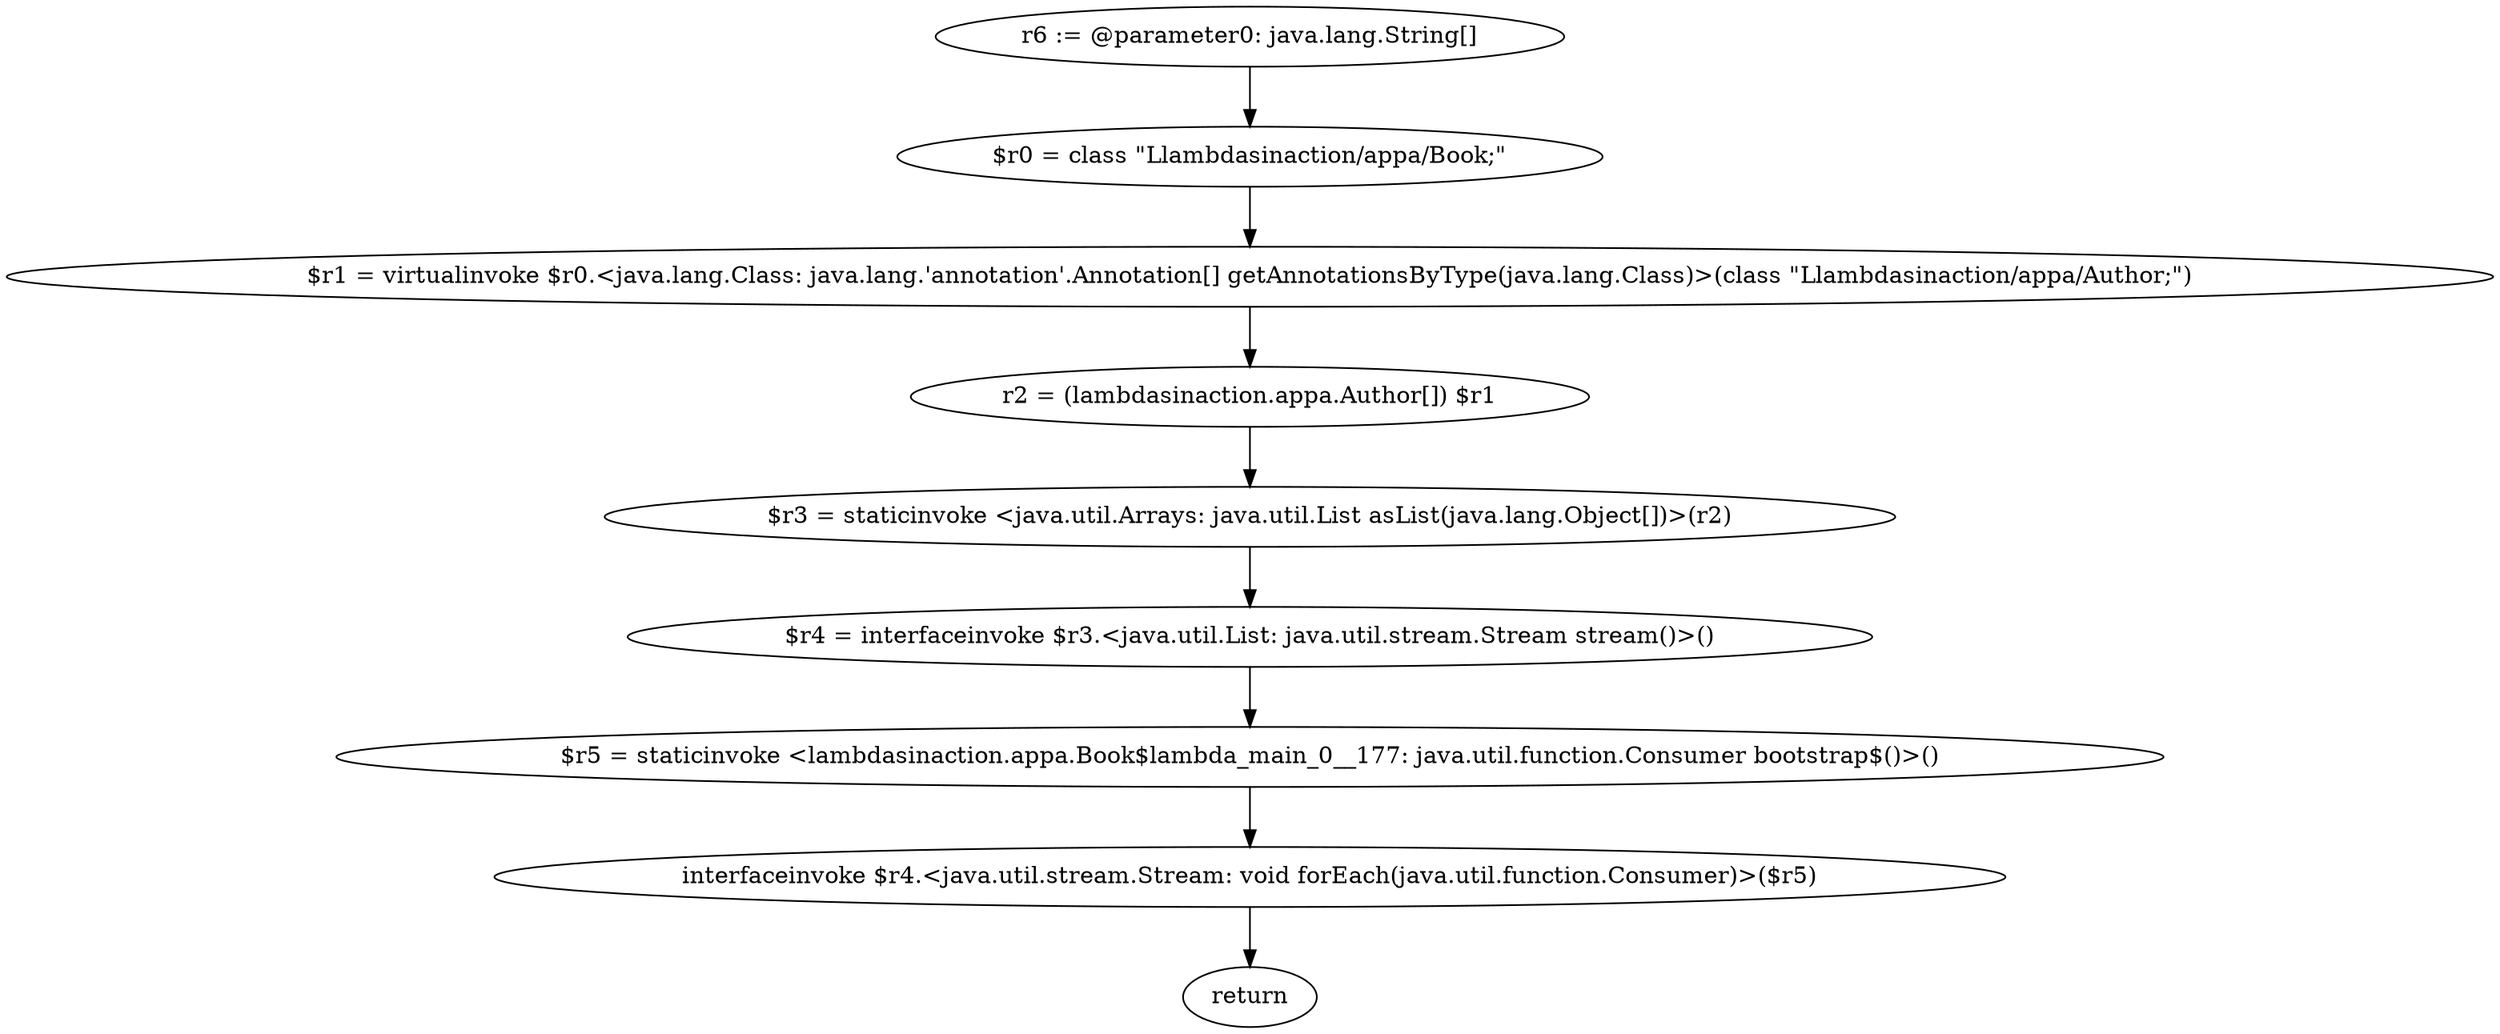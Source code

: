 digraph "unitGraph" {
    "r6 := @parameter0: java.lang.String[]"
    "$r0 = class \"Llambdasinaction/appa/Book;\""
    "$r1 = virtualinvoke $r0.<java.lang.Class: java.lang.'annotation'.Annotation[] getAnnotationsByType(java.lang.Class)>(class \"Llambdasinaction/appa/Author;\")"
    "r2 = (lambdasinaction.appa.Author[]) $r1"
    "$r3 = staticinvoke <java.util.Arrays: java.util.List asList(java.lang.Object[])>(r2)"
    "$r4 = interfaceinvoke $r3.<java.util.List: java.util.stream.Stream stream()>()"
    "$r5 = staticinvoke <lambdasinaction.appa.Book$lambda_main_0__177: java.util.function.Consumer bootstrap$()>()"
    "interfaceinvoke $r4.<java.util.stream.Stream: void forEach(java.util.function.Consumer)>($r5)"
    "return"
    "r6 := @parameter0: java.lang.String[]"->"$r0 = class \"Llambdasinaction/appa/Book;\"";
    "$r0 = class \"Llambdasinaction/appa/Book;\""->"$r1 = virtualinvoke $r0.<java.lang.Class: java.lang.'annotation'.Annotation[] getAnnotationsByType(java.lang.Class)>(class \"Llambdasinaction/appa/Author;\")";
    "$r1 = virtualinvoke $r0.<java.lang.Class: java.lang.'annotation'.Annotation[] getAnnotationsByType(java.lang.Class)>(class \"Llambdasinaction/appa/Author;\")"->"r2 = (lambdasinaction.appa.Author[]) $r1";
    "r2 = (lambdasinaction.appa.Author[]) $r1"->"$r3 = staticinvoke <java.util.Arrays: java.util.List asList(java.lang.Object[])>(r2)";
    "$r3 = staticinvoke <java.util.Arrays: java.util.List asList(java.lang.Object[])>(r2)"->"$r4 = interfaceinvoke $r3.<java.util.List: java.util.stream.Stream stream()>()";
    "$r4 = interfaceinvoke $r3.<java.util.List: java.util.stream.Stream stream()>()"->"$r5 = staticinvoke <lambdasinaction.appa.Book$lambda_main_0__177: java.util.function.Consumer bootstrap$()>()";
    "$r5 = staticinvoke <lambdasinaction.appa.Book$lambda_main_0__177: java.util.function.Consumer bootstrap$()>()"->"interfaceinvoke $r4.<java.util.stream.Stream: void forEach(java.util.function.Consumer)>($r5)";
    "interfaceinvoke $r4.<java.util.stream.Stream: void forEach(java.util.function.Consumer)>($r5)"->"return";
}
